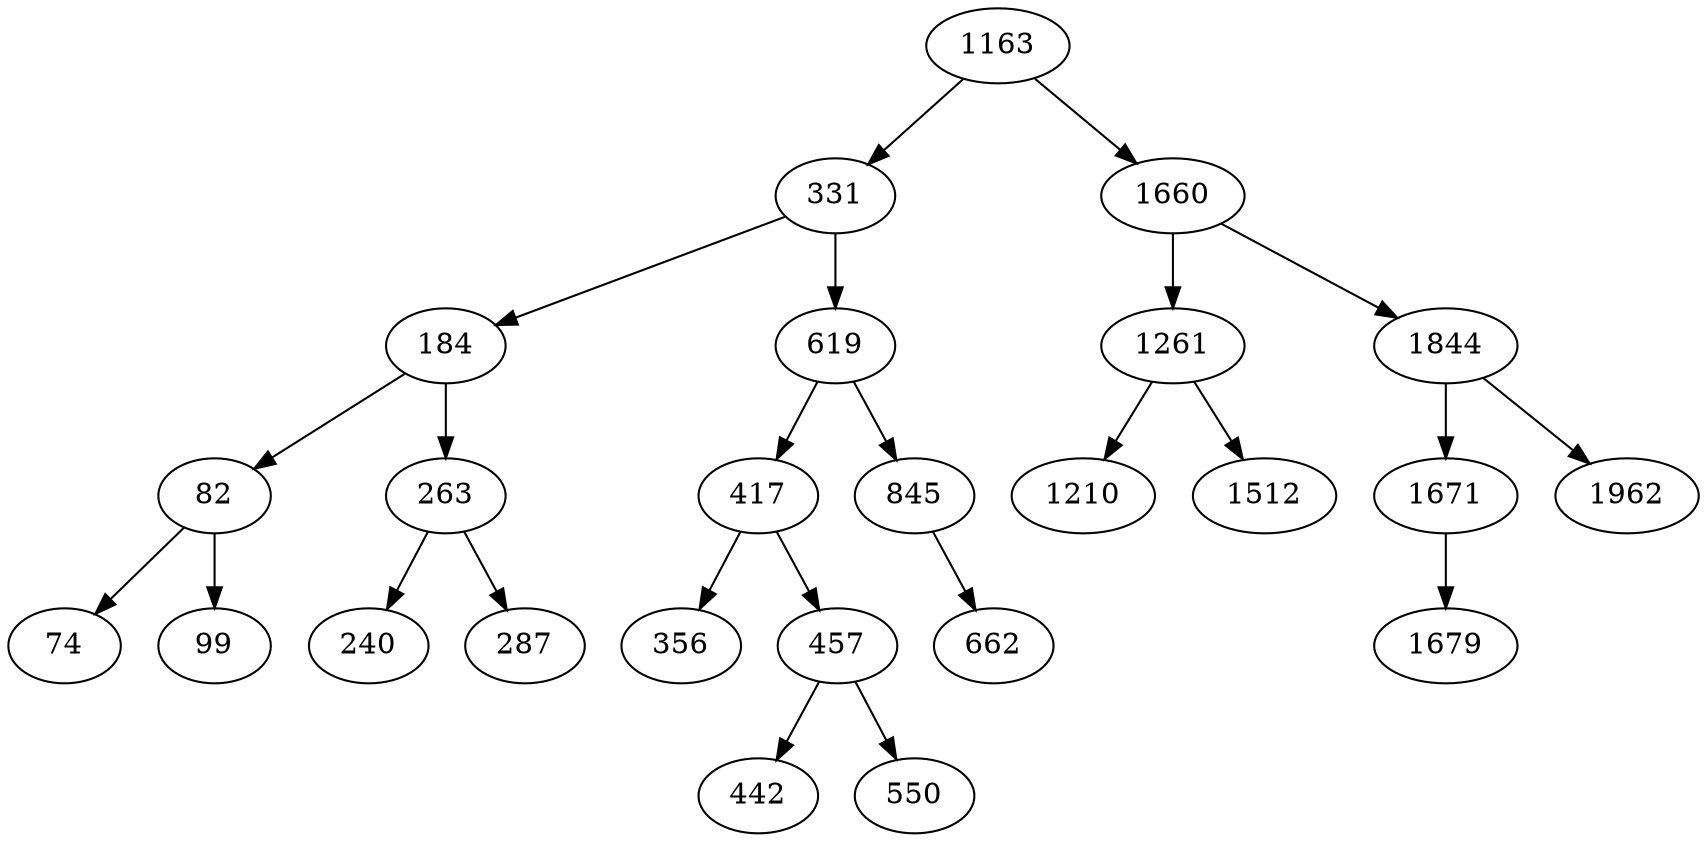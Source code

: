 digraph AVLBaum
{
1163 -> 331;
1163 -> 1660;
331 -> 184;
331 -> 619;
184 -> 82;
184 -> 263;
82 -> 74;
82 -> 99;
263 -> 240;
263 -> 287;
619 -> 417;
619 -> 845;
417 -> 356;
417 -> 457;
457 -> 442;
457 -> 550;
845 -> 662;
1660 -> 1261;
1660 -> 1844;
1261 -> 1210;
1261 -> 1512;
1844 -> 1671;
1844 -> 1962;
1671 -> 1679;
}
